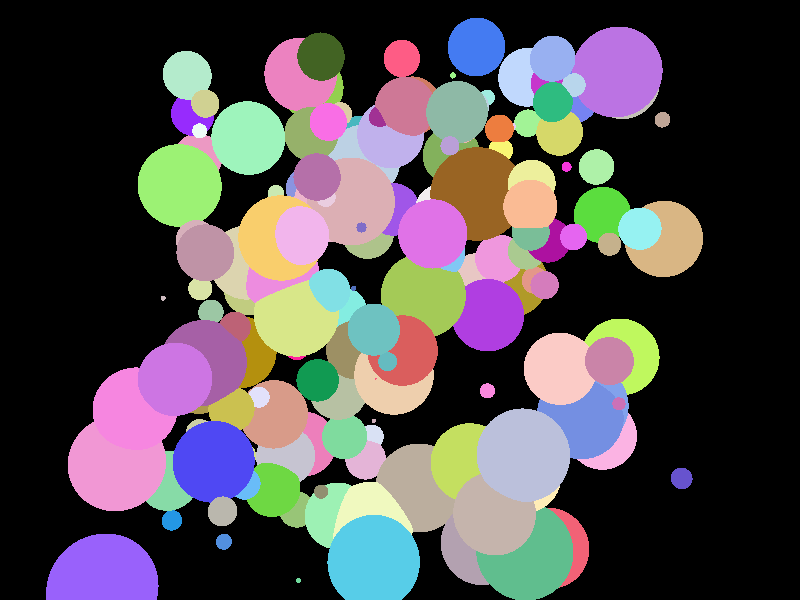 #include "colors.inc"

camera {
    location <0, 0, -5>
    look_at <0, 0, 0>
    angle 40
}

sphere {
    <-0.938154, 0.794167, 0.147941>, 0.0346609
    pigment {
        color rgb <0.844843, 0.98264, 0.933786>
    }
}

sphere {
    <-1.04843, -0.373512, -0.378219>, 0.0974097
    pigment {
        color rgb <0.480232, 0.309059, 0.374574>
    }
}

sphere {
    <0.255449, 0.716614, 0.439179>, 0.142871
    pigment {
        color rgb <0.225683, 0.437568, 0.107318>
    }
}

sphere {
    <-0.776956, 0.0520711, 0.672135>, 0.130182
    pigment {
        color rgb <0.532416, 0.602406, 0.21489>
    }
}

sphere {
    <0.788268, -0.449885, -0.318292>, 0.181682
    pigment {
        color rgb <0.225058, 0.362412, 0.839236>
    }
}

sphere {
    <-1.04991, 0.542431, 0.786068>, 0.0864324
    pigment {
        color rgb <0.706394, 0.491844, 0.34893>
    }
}

sphere {
    <1.03826, -0.553114, 0.858018>, 0.0287373
    pigment {
        color rgb <0.567153, 0.656687, 0.570975>
    }
}

sphere {
    <-0.627732, -0.749755, -1.1113>, 0.0520648
    pigment {
        color rgb <0.490161, 0.470942, 0.417493>
    }
}

sphere {
    <0.663215, 0.241673, -0.799861>, 0.0509095
    pigment {
        color rgb <0.783574, 0.12939, 0.8683>
    }
}

sphere {
    <-1.0228, -0.916784, 0.969442>, 0.0761585
    pigment {
        color rgb <0.278073, 0.18738, 0.110414>
    }
}

sphere {
    <0.450046, -0.63983, -0.983144>, 0.138761
    pigment {
        color rgb <0.999265, 0.848711, 0.471078>
    }
}

sphere {
    <0.6952, 0.100298, 0.647451>, 0.0694123
    pigment {
        color rgb <0.77668, 0.311622, 0.251141>
    }
}

sphere {
    <0.742649, -0.217058, -1.10162>, 0.0852327
    pigment {
        color rgb <0.589236, 0.230416, 0.393125>
    }
}

sphere {
    <-0.348157, -0.0348239, 0.147653>, 0.0596432
    pigment {
        color rgb <0.624711, 0.153414, 0.239625>
    }
}

sphere {
    <0.00657193, 0.862272, -1.08633>, 0.0650783
    pigment {
        color rgb <0.994813, 0.10716, 0.233685>
    }
}

sphere {
    <0.242483, 1.03205, 0.0381372>, 0.0139744
    pigment {
        color rgb <0.334147, 0.895564, 0.240234>
    }
}

sphere {
    <0.0877684, -0.854037, -0.011044>, 0.199116
    pigment {
        color rgb <0.496394, 0.425709, 0.340603>
    }
}

sphere {
    <-0.987533, 0.700345, 0.382583>, 0.115939
    pigment {
        color rgb <0.84111, 0.318069, 0.547344>
    }
}

sphere {
    <-0.759329, 0.291655, 0.459069>, 0.0215314
    pigment {
        color rgb <0.399026, 0.413811, 0.739083>
    }
}

sphere {
    <0.943466, 0.649297, -1.05038>, 0.027645
    pigment {
        color rgb <0.518431, 0.376803, 0.306667>
    }
}

sphere {
    <-0.280497, -0.693369, 0.567872>, 0.114033
    pigment {
        color rgb <0.212613, 0.708116, 0.342172>
    }
}

sphere {
    <-0.0326219, 0.45077, 0.460944>, 0.130532
    pigment {
        color rgb <0.349346, 0.0924599, 0.808804>
    }
}

sphere {
    <0.106277, 0.0204815, 0.0122435>, 0.193723
    pigment {
        color rgb <0.368994, 0.589223, 0.0955535>
    }
}

sphere {
    <-0.368199, -1.02228, -1.0054>, 0.00948681
    pigment {
        color rgb <0.168203, 0.713419, 0.346991>
    }
}

sphere {
    <-0.755739, 0.0876322, -0.0111849>, 0.0343466
    pigment {
        color rgb <0.0528752, 0.931884, 0.445482>
    }
}

sphere {
    <-0.331929, -0.809378, -0.371473>, 0.0299324
    pigment {
        color rgb <0.283454, 0.272786, 0.160974>
    }
}

sphere {
    <-0.293612, 0.0373669, -0.499112>, 0.0905686
    pigment {
        color rgb <0.220324, 0.748836, 0.785885>
    }
}

sphere {
    <-0.352124, 1.08703, -0.101517>, 0.105249
    pigment {
        color rgb <0.0537268, 0.125594, 0.0171934>
    }
}

sphere {
    <-0.104118, -0.34247, -0.239385>, 0.00352071
    pigment {
        color rgb <0.979249, 0.0961065, 0.208326>
    }
}

sphere {
    <0.178904, 0.398322, -0.149777>, 0.112763
    pigment {
        color rgb <0.884954, 0.846459, 0.859791>
    }
}

sphere {
    <-0.309943, -0.456429, 0.530853>, 0.1472
    pigment {
        color rgb <0.474484, 0.531117, 0.368267>
    }
}

sphere {
    <0.0233142, 0.880613, 0.0258337>, 0.139109
    pigment {
        color rgb <0.619601, 0.187965, 0.306686>
    }
}

sphere {
    <-0.826102, -0.0530384, -0.196639>, 0.0549086
    pigment {
        color rgb <0.332551, 0.570521, 0.371441>
    }
}

sphere {
    <0.113029, -0.0101105, 0.254894>, 0.17343
    pigment {
        color rgb <0.464592, 0.315937, 0.267765>
    }
}

sphere {
    <0.590159, 0.229785, 0.117968>, 0.0875549
    pigment {
        color rgb <0.400617, 0.58814, 0.277266>
    }
}

sphere {
    <-0.743141, 0.751404, -0.804606>, 0.0529908
    pigment {
        color rgb <0.627414, 0.638229, 0.2882>
    }
}

sphere {
    <-0.0436403, 0.771716, 0.114076>, 0.155797
    pigment {
        color rgb <0.524725, 0.438761, 0.837476>
    }
}

sphere {
    <0.162043, 0.142017, 0.968191>, 0.0321789
    pigment {
        color rgb <0.457162, 0.779147, 0.276051>
    }
}

sphere {
    <-0.407665, 0.76413, 0.0536452>, 0.123293
    pigment {
        color rgb <0.306414, 0.437581, 0.145554>
    }
}

sphere {
    <-1.06856, -1.03503, 0.14765>, 0.0470683
    pigment {
        color rgb <0.0177735, 0.307645, 0.777181>
    }
}

sphere {
    <1.10835, 1.07803, 0.451562>, 0.176175
    pigment {
        color rgb <0.549089, 0.535535, 0.477888>
    }
}

sphere {
    <0.868431, 0.258621, -1.02081>, 0.0765264
    pigment {
        color rgb <0.307049, 0.88576, 0.888532>
    }
}

sphere {
    <0.867063, 1.04462, 0.588068>, 0.149398
    pigment {
        color rgb <0.182806, 0.228704, 0.886485>
    }
}

sphere {
    <-0.372634, -0.778206, 0.956601>, 0.0622742
    pigment {
        color rgb <0.33503, 0.692277, 0.550927>
    }
}

sphere {
    <-0.851602, -0.278488, 0.860866>, 0.192023
    pigment {
        color rgb <0.454294, 0.280144, 0.00435963>
    }
}

sphere {
    <-0.0358631, 0.026315, 0.260407>, 0.0139472
    pigment {
        color rgb <0.241753, 0.523527, 0.954296>
    }
}

sphere {
    <-0.212264, -0.238874, 0.251421>, 0.140755
    pigment {
        color rgb <0.33941, 0.279231, 0.127028>
    }
}

sphere {
    <-0.233879, 0.331622, 0.113912>, 0.0727727
    pigment {
        color rgb <0.583386, 0.0399041, 0.365723>
    }
}

sphere {
    <-0.0823959, -0.540937, 0.785347>, 0.0456943
    pigment {
        color rgb <0.813486, 0.0687507, 0.109834>
    }
}

sphere {
    <0.597104, -0.256977, -0.900947>, 0.134819
    pigment {
        color rgb <0.966044, 0.598875, 0.563499>
    }
}

sphere {
    <0.285229, 0.945849, -0.897708>, 0.10701
    pigment {
        color rgb <0.0579565, 0.19763, 0.889611>
    }
}

sphere {
    <-0.461556, 1.05037, 0.112188>, 0.167852
    pigment {
        color rgb <0.83989, 0.224181, 0.527759>
    }
}

sphere {
    <0.443479, 0.763946, -0.0976148>, 0.0642254
    pigment {
        color rgb <0.847867, 0.203336, 0.0504761>
    }
}

sphere {
    <0.64771, 0.0930343, 0.264342>, 0.00590732
    pigment {
        color rgb <0.492289, 0.443315, 0.838786>
    }
}

sphere {
    <-0.942416, 0.997852, -0.129809>, 0.106393
    pigment {
        color rgb <0.45469, 0.830382, 0.604664>
    }
}

sphere {
    <0.282528, 0.433396, -0.000481464>, 0.0114559
    pigment {
        color rgb <0.435627, 0.937767, 0.941436>
    }
}

sphere {
    <0.184834, 0.572075, -0.93129>, 0.0349693
    pigment {
        color rgb <0.490068, 0.34478, 0.677574>
    }
}

sphere {
    <0.48228, 0.252005, -0.946968>, 0.0693487
    pigment {
        color rgb <0.194037, 0.515009, 0.313311>
    }
}

sphere {
    <-0.289644, -0.0509388, 0.745361>, 0.114812
    pigment {
        color rgb <0.231097, 0.846981, 0.756628>
    }
}

sphere {
    <0.766435, 0.806318, 0.278146>, 0.110957
    pigment {
        color rgb <0.67314, 0.689389, 0.140532>
    }
}

sphere {
    <0.438513, -0.0761123, 0.500222>, 0.181473
    pigment {
        color rgb <0.434234, 0.0481836, 0.751949>
    }
}

sphere {
    <0.623052, 0.808708, -0.518464>, 0.0805796
    pigment {
        color rgb <0.0272531, 0.501654, 0.216247>
    }
}

sphere {
    <-1.04261, 0.542553, 0.206822>, 0.195402
    pigment {
        color rgb <0.334538, 0.884186, 0.173264>
    }
}

sphere {
    <-0.60194, 0.33842, 0.581607>, 0.153599
    pigment {
        color rgb <0.776504, 0.378468, 0.840163>
    }
}

sphere {
    <1.0751, 0.249368, -0.514666>, 0.155829
    pigment {
        color rgb <0.690867, 0.464939, 0.232624>
    }
}

sphere {
    <-0.222992, 0.450567, 0.0196349>, 0.199772
    pigment {
        color rgb <0.718965, 0.430858, 0.454041>
    }
}

sphere {
    <0.337773, -0.764534, -1.06947>, 0.147221
    pigment {
        color rgb <0.556406, 0.456248, 0.413444>
    }
}

sphere {
    <-0.473731, 0.2478, -0.612972>, 0.170197
    pigment {
        color rgb <0.94982, 0.615338, 0.150696>
    }
}

sphere {
    <-0.982922, 0.882982, 0.214004>, 0.101413
    pigment {
        color rgb <0.309841, 0.0236947, 0.983363>
    }
}

sphere {
    <0.340402, -1.02162, -0.39866>, 0.16941
    pigment {
        color rgb <0.448148, 0.355697, 0.431737>
    }
}

sphere {
    <0.545828, 0.486539, -0.0790342>, 0.0415911
    pigment {
        color rgb <0.233377, 0.288554, 0.16887>
    }
}

sphere {
    <-0.14178, -0.658558, 0.977137>, 0.0122003
    pigment {
        color rgb <0.626047, 0.430112, 0.489792>
    }
}

sphere {
    <0.271666, 0.771995, -0.151438>, 0.0779824
    pigment {
        color rgb <0.854955, 0.446349, 0.416911>
    }
}

sphere {
    <-0.82513, -0.244911, 0.414442>, 0.0305004
    pigment {
        color rgb <0.235407, 0.107278, 0.36702>
    }
}

sphere {
    <-0.466655, -0.202441, 1.0363>, 0.0488989
    pigment {
        color rgb <0.254791, 0.418744, 0.792322>
    }
}

sphere {
    <-1.06036, -0.429005, -0.366594>, 0.0259457
    pigment {
        color rgb <0.74419, 0.180308, 0.950617>
    }
}

sphere {
    <0.0109073, -0.217254, -0.286283>, 0.151337
    pigment {
        color rgb <0.698132, 0.112359, 0.109968>
    }
}

sphere {
    <0.392288, 1.07837, -0.0985477>, 0.0523048
    pigment {
        color rgb <0.508056, 0.130112, 0.962499>
    }
}

sphere {
    <0.618512, 0.495891, -0.920415>, 0.0183952
    pigment {
        color rgb <0.908932, 0.036748, 0.723705>
    }
}

sphere {
    <0.451386, 0.672764, -0.0720029>, 0.0551824
    pigment {
        color rgb <0.945184, 0.921847, 0.172395>
    }
}

sphere {
    <0.622066, 0.0635935, -0.27327>, 0.0605356
    pigment {
        color rgb <0.668433, 0.200957, 0.504735>
    }
}

sphere {
    <0.758132, -0.489797, -0.372045>, 0.180862
    pigment {
        color rgb <0.173919, 0.273017, 0.758752>
    }
}

sphere {
    <-0.386994, -0.416513, 0.463295>, 0.00649725
    pigment {
        color rgb <0.370479, 0.0534324, 0.220129>
    }
}

sphere {
    <-0.701881, -0.172652, 1.02213>, 0.115275
    pigment {
        color rgb <0.90012, 0.481076, 0.246535>
    }
}

sphere {
    <0.301203, -0.70145, -0.277441>, 0.16953
    pigment {
        color rgb <0.550749, 0.740294, 0.116242>
    }
}

sphere {
    <-0.696284, -0.452944, -0.457595>, 0.0942915
    pigment {
        color rgb <0.59554, 0.531149, 0.0794059>
    }
}

sphere {
    <1.08765, 0.457575, 0.908186>, 0.151475
    pigment {
        color rgb <0.104804, 0.723508, 0.0475969>
    }
}

sphere {
    <0.973262, -0.410693, 0.871065>, 0.0447378
    pigment {
        color rgb <0.318712, 0.214788, 0.649278>
    }
}

sphere {
    <0.280316, -0.916742, -0.505968>, 0.0175032
    pigment {
        color rgb <0.703819, 0.893515, 0.834842>
    }
}

sphere {
    <-0.622645, 0.341004, 0.101308>, 0.0589163
    pigment {
        color rgb <0.946065, 0.796251, 0.803288>
    }
}

sphere {
    <-0.329268, 0.468993, 0.356039>, 0.187779
    pigment {
        color rgb <0.848049, 0.461135, 0.595678>
    }
}

sphere {
    <-0.499362, 0.110987, -0.424549>, 0.162737
    pigment {
        color rgb <0.847463, 0.264051, 0.735357>
    }
}

sphere {
    <0.624159, 0.25289, -0.369595>, 0.0946665
    pigment {
        color rgb <0.418749, 0.00576024, 0.350363>
    }
}

sphere {
    <-0.613083, -0.55621, 0.337303>, 0.165457
    pigment {
        color rgb <0.687807, 0.326465, 0.248459>
    }
}

sphere {
    <-0.667657, 0.714575, -0.158568>, 0.160917
    pigment {
        color rgb <0.340779, 0.907299, 0.501581>
    }
}

sphere {
    <0.425272, 0.990984, 0.365313>, 0.0381582
    pigment {
        color rgb <0.346684, 0.842225, 0.738263>
    }
}

sphere {
    <-0.853432, 0.121497, 0.559564>, 0.0190009
    pigment {
        color rgb <0.723692, 0.825477, 0.854321>
    }
}

sphere {
    <-0.202542, 0.584305, 0.769623>, 0.111938
    pigment {
        color rgb <0.860653, 0.242408, 0.454561>
    }
}

sphere {
    <0.338378, -0.910736, -0.826275>, 0.0098186
    pigment {
        color rgb <0.525393, 0.0914283, 0.31471>
    }
}

sphere {
    <-0.51748, -0.77911, 0.932195>, 0.173537
    pigment {
        color rgb <0.848782, 0.213124, 0.496374>
    }
}

sphere {
    <-0.709195, 0.172398, -0.993221>, 0.103736
    pigment {
        color rgb <0.51954, 0.289621, 0.381513>
    }
}

sphere {
    <-0.105965, -1.058, -0.568283>, 0.186053
    pigment {
        color rgb <0.0959247, 0.613106, 0.808162>
    }
}

sphere {
    <-0.188685, -0.875956, 1.03797>, 0.111549
    pigment {
        color rgb <0.773628, 0.457761, 0.678823>
    }
}

sphere {
    <0.507322, 0.449913, -0.764939>, 0.0915122
    pigment {
        color rgb <0.84643, 0.864418, 0.332741>
    }
}

sphere {
    <-0.986763, 0.0562954, 0.430461>, 0.0583937
    pigment {
        color rgb <0.690901, 0.771703, 0.383799>
    }
}

sphere {
    <-0.695241, -0.95667, -0.66069>, 0.0310385
    pigment {
        color rgb <0.0842208, 0.273712, 0.740838>
    }
}

sphere {
    <0.478349, 0.344038, -0.963548>, 0.0985565
    pigment {
        color rgb <0.953395, 0.495579, 0.296748>
    }
}

sphere {
    <-0.968368, -0.641723, 0.308162>, 0.0647408
    pigment {
        color rgb <0.616661, 0.61974, 0.369238>
    }
}

sphere {
    <0.99581, -0.258247, -0.0259065>, 0.174076
    pigment {
        color rgb <0.519357, 0.942649, 0.112412>
    }
}

sphere {
    <-0.344981, 0.789374, 0.583194>, 0.0684346
    pigment {
        color rgb <0.369552, 0.624642, 0.822416>
    }
}

sphere {
    <-0.430296, -0.0600555, -0.434988>, 0.175575
    pigment {
        color rgb <0.685263, 0.797495, 0.251055>
    }
}

sphere {
    <-0.156884, 0.29615, -0.521358>, 0.0204663
    pigment {
        color rgb <0.211353, 0.151754, 0.580257>
    }
}

sphere {
    <0.653272, 0.906078, 0.619056>, 0.0696764
    pigment {
        color rgb <0.361336, 0.894229, 0.305106>
    }
}

sphere {
    <-0.681873, -0.113591, -0.459227>, 0.0647354
    pigment {
        color rgb <0.507369, 0.121076, 0.18264>
    }
}

sphere {
    <-0.642338, 0.15714, -0.38991>, 0.155374
    pigment {
        color rgb <0.713167, 0.65682, 0.428615>
    }
}

sphere {
    <-0.0269812, -0.341784, 0.00794436>, 0.18111
    pigment {
        color rgb <0.855218, 0.626765, 0.417912>
    }
}

sphere {
    <-0.572263, 0.493571, 0.0727176>, 0.0385177
    pigment {
        color rgb <0.58366, 0.816506, 0.446935>
    }
}

sphere {
    <0.487035, -0.983379, -0.700958>, 0.188801
    pigment {
        color rgb <0.117376, 0.512785, 0.26977>
    }
}

sphere {
    <0.404651, -0.42212, 0.0905321>, 0.0350371
    pigment {
        color rgb <0.954754, 0.244588, 0.732519>
    }
}

sphere {
    <-0.813651, -0.287768, -1.02206>, 0.132359
    pigment {
        color rgb <0.607998, 0.17952, 0.76512>
    }
}

sphere {
    <0.331323, 0.874946, -0.0254438>, 0.0708945
    pigment {
        color rgb <0.491718, 0.63778, 0.737562>
    }
}

sphere {
    <-0.568291, -0.26777, 1.06345>, 0.0650524
    pigment {
        color rgb <0.99822, 0.0153221, 0.332425>
    }
}

sphere {
    <-0.132393, -1.00871, -0.0879458>, 0.191366
    pigment {
        color rgb <0.871862, 0.94656, 0.523434>
    }
}

sphere {
    <0.527203, 0.290144, -0.542303>, 0.0377552
    pigment {
        color rgb <0.390975, 0.26022, 0.873022>
    }
}

sphere {
    <-0.809186, -0.259519, -0.471525>, 0.176676
    pigment {
        color rgb <0.380281, 0.117435, 0.383572>
    }
}

sphere {
    <-0.302325, 0.449725, -0.988988>, 0.0860105
    pigment {
        color rgb <0.460665, 0.160957, 0.397059>
    }
}

sphere {
    <0.577456, 0.914858, -0.841717>, 0.0853441
    pigment {
        color rgb <0.313365, 0.435478, 0.877074>
    }
}

sphere {
    <0.50372, 0.211896, 0.587585>, 0.121514
    pigment {
        color rgb <0.864189, 0.309751, 0.725654>
    }
}

sphere {
    <-0.293292, -0.289091, 0.484712>, 0.023878
    pigment {
        color rgb <0.429688, 0.572929, 0.797537>
    }
}

sphere {
    <-0.318812, 0.91989, 0.586955>, 0.01674
    pigment {
        color rgb <0.620025, 0.0105446, 0.908635>
    }
}

sphere {
    <0.062045, 1.0069, 0.695273>, 0.151328
    pigment {
        color rgb <0.628178, 0.20235, 0.126519>
    }
}

sphere {
    <-0.699174, -0.608781, -0.871065>, 0.152034
    pigment {
        color rgb <0.0782905, 0.0656054, 0.900334>
    }
}

sphere {
    <0.634828, 0.255192, 0.899769>, 0.0616363
    pigment {
        color rgb <0.681178, 0.00892041, 0.699811>
    }
}

sphere {
    <0.618004, 1.08442, 0.340855>, 0.140298
    pigment {
        color rgb <0.525499, 0.68929, 0.981823>
    }
}

sphere {
    <1.101, -0.699149, -0.702573>, 0.0415912
    pigment {
        color rgb <0.134289, 0.0865288, 0.616951>
    }
}

sphere {
    <0.943165, 0.640083, 0.277439>, 0.084669
    pigment {
        color rgb <0.420701, 0.880166, 0.390921>
    }
}

sphere {
    <-1.05658, -1.03002, -1.08978>, 0.192753
    pigment {
        color rgb <0.31986, 0.119909, 0.968789>
    }
}

sphere {
    <0.546118, 0.847417, 0.354977>, 0.0188456
    pigment {
        color rgb <0.795394, 0.619994, 0.892555>
    }
}

sphere {
    <0.957027, 1.00749, -0.148208>, 0.196615
    pigment {
        color rgb <0.498165, 0.171266, 0.765929>
    }
}

sphere {
    <0.528531, -0.251849, -0.455732>, 0.00504366
    pigment {
        color rgb <0.353042, 0.0797618, 0.743807>
    }
}

sphere {
    <0.120276, 0.243542, -0.954684>, 0.127271
    pigment {
        color rgb <0.748516, 0.168888, 0.79794>
    }
}

sphere {
    <0.668808, -0.633165, 0.219485>, 0.0985755
    pigment {
        color rgb <0.399033, 0.978622, 0.0351786>
    }
}

sphere {
    <0.647204, -1.07773, -0.233304>, 0.171368
    pigment {
        color rgb <0.890808, 0.123325, 0.181804>
    }
}

sphere {
    <-0.284465, 0.395818, -0.787102>, 0.0378518
    pigment {
        color rgb <0.824833, 0.610021, 0.747554>
    }
}

sphere {
    <0.896759, -0.601512, -0.110467>, 0.154078
    pigment {
        color rgb <0.962662, 0.448844, 0.770972>
    }
}

sphere {
    <0.434321, -0.548028, -1.12437>, 0.163715
    pigment {
        color rgb <0.495721, 0.524181, 0.710485>
    }
}

sphere {
    <0.0816403, -0.86459, -0.0786035>, 0.0891693
    pigment {
        color rgb <0.824703, 0.838554, 0.148618>
    }
}

sphere {
    <-0.612988, 0.417663, 1.08336>, 0.107336
    pigment {
        color rgb <0.6566, 0.204821, 0.145138>
    }
}

sphere {
    <-0.0489892, -0.244693, -0.652439>, 0.0375798
    pigment {
        color rgb <0.130913, 0.498522, 0.52407>
    }
}

sphere {
    <-0.185528, 0.0470936, -0.59306>, 0.0107433
    pigment {
        color rgb <0.087245, 0.166535, 0.507648>
    }
}

sphere {
    <-0.459247, 0.0896696, 0.486074>, 0.0340722
    pigment {
        color rgb <0.366755, 0.329243, 0.185515>
    }
}

sphere {
    <-0.157355, -0.757233, 1.06908>, 0.067442
    pigment {
        color rgb <0.690533, 0.751485, 0.903229>
    }
}

sphere {
    <-0.101189, -0.114915, -0.746022>, 0.101059
    pigment {
        color rgb <0.155241, 0.538253, 0.533493>
    }
}

sphere {
    <-0.0728406, 0.828218, 0.0169507>, 0.0693733
    pigment {
        color rgb <0.356131, 0.0312387, 0.295642>
    }
}

sphere {
    <0.312996, 0.431122, -0.535473>, 0.189664
    pigment {
        color rgb <0.319585, 0.127285, 0.0171501>
    }
}

sphere {
    <-0.280776, -0.973059, -0.0555184>, 0.147868
    pigment {
        color rgb <0.334964, 0.882613, 0.45538>
    }
}

sphere {
    <0.872238, -0.41475, -0.621737>, 0.0260549
    pigment {
        color rgb <0.604725, 0.165128, 0.47572>
    }
}

sphere {
    <-0.47615, 0.571825, 0.635689>, 0.108802
    pigment {
        color rgb <0.255948, 0.297137, 0.749148>
    }
}

sphere {
    <-0.610464, -0.421714, -0.241648>, 0.0457617
    pigment {
        color rgb <0.758794, 0.755063, 0.964955>
    }
}

sphere {
    <-0.97478, -0.402329, -0.948847>, 0.152762
    pigment {
        color rgb <0.918233, 0.237685, 0.74266>
    }
}

sphere {
    <-0.311452, 0.775221, -0.2235>, 0.0813069
    pigment {
        color rgb <0.943496, 0.156226, 0.780141>
    }
}

sphere {
    <-0.385298, -0.376955, 0.14589>, 0.0992182
    pigment {
        color rgb <0.00539686, 0.324744, 0.0849052>
    }
}

sphere {
    <-0.298021, 0.930939, 0.486842>, 0.0587947
    pigment {
        color rgb <0.717573, 0.608491, 0.370946>
    }
}

sphere {
    <0.378701, -0.982581, -0.353486>, 0.121382
    pigment {
        color rgb <0.400636, 0.191376, 0.428944>
    }
}

sphere {
    <-0.99544, -0.433885, 0.459015>, 0.133017
    pigment {
        color rgb <0.417481, 0.323752, 0.0717911>
    }
}

sphere {
    <-0.228338, 0.956061, 1.1112>, 0.0710018
    pigment {
        color rgb <0.0655462, 0.471399, 0.520197>
    }
}

sphere {
    <-1.10051, 0.753344, 0.888914>, 0.0351316
    pigment {
        color rgb <0.357968, 0.615116, 0.747961>
    }
}

sphere {
    <0.81152, -0.711883, 0.130028>, 0.00796708
    pigment {
        color rgb <0.354278, 0.0654868, 0.118329>
    }
}

sphere {
    <-0.307968, 0.0803714, 0.0889832>, 0.0454592
    pigment {
        color rgb <0.999692, 0.73073, 0.798427>
    }
}

sphere {
    <-0.720002, -0.855338, 0.0999922>, 0.0722338
    pigment {
        color rgb <0.142246, 0.503798, 0.934752>
    }
}

sphere {
    <-0.722118, -0.718251, 0.0467773>, 0.0609594
    pigment {
        color rgb <0.638712, 0.730335, 0.260037>
    }
}

sphere {
    <-0.664237, 0.305279, 0.997872>, 0.0465209
    pigment {
        color rgb <0.234936, 0.484866, 0.872864>
    }
}

sphere {
    <-0.391505, 0.251396, -0.708137>, 0.114922
    pigment {
        color rgb <0.888418, 0.459877, 0.836815>
    }
}

sphere {
    <0.694405, 1.01001, 0.0996906>, 0.0874604
    pigment {
        color rgb <0.562382, 0.0373767, 0.601027>
    }
}

sphere {
    <-1.06431, -0.614996, -0.860668>, 0.179452
    pigment {
        color rgb <0.883662, 0.308077, 0.655045>
    }
}

sphere {
    <-0.896232, 0.00702537, -0.8414>, 0.0095216
    pigment {
        color rgb <0.614401, 0.500635, 0.531265>
    }
}

sphere {
    <-0.184831, 0.709101, 0.608>, 0.185255
    pigment {
        color rgb <0.501601, 0.639707, 0.776773>
    }
}

sphere {
    <-1.04608, 0.77077, 0.474631>, 0.00516746
    pigment {
        color rgb <0.849256, 0.207994, 0.602078>
    }
}

sphere {
    <0.502697, -0.88755, 0.941024>, 0.182162
    pigment {
        color rgb <0.0260058, 0.53536, 0.950824>
    }
}

sphere {
    <-0.328848, 0.56341, 0.314277>, 0.0219348
    pigment {
        color rgb <0.440259, 0.780837, 0.132806>
    }
}

sphere {
    <0.401552, 0.105163, 0.754598>, 0.14045
    pigment {
        color rgb <0.804926, 0.570058, 0.550521>
    }
}

sphere {
    <0.619049, 0.102914, 1.07929>, 0.196303
    pigment {
        color rgb <0.432103, 0.321226, 0.0209491>
    }
}

sphere {
    <-0.35467, -0.22654, 1.08442>, 0.0183384
    pigment {
        color rgb <0.645948, 0.802224, 0.573593>
    }
}

sphere {
    <-0.452516, 1.09262, 0.635981>, 0.162747
    pigment {
        color rgb <0.292915, 0.633766, 0.077099>
    }
}

sphere {
    <-0.578942, -0.793832, 0.565037>, 0.148582
    pigment {
        color rgb <0.566708, 0.553477, 0.638924>
    }
}

sphere {
    <0.426135, 0.472465, -0.316614>, 0.0833251
    pigment {
        color rgb <0.550706, 0.292819, 0.793848>
    }
}

sphere {
    <-0.17484, 0.36637, 0.938932>, 0.143249
    pigment {
        color rgb <0.422564, 0.543641, 0.256381>
    }
}

sphere {
    <-1.1205, 0.657771, 0.736562>, 0.0153291
    pigment {
        color rgb <0.182118, 0.680089, 0.479986>
    }
}

sphere {
    <-0.538713, -1.09926, 0.750419>, 0.0926786
    pigment {
        color rgb <0.314344, 0.561111, 0.185914>
    }
}

sphere {
    <0.236992, 0.781675, -0.432779>, 0.128006
    pigment {
        color rgb <0.272084, 0.482724, 0.37988>
    }
}

sphere {
    <-0.75426, 0.221208, -0.924419>, 0.0755385
    pigment {
        color rgb <0.676009, 0.433525, 0.496561>
    }
}

sphere {
    <0.705109, 0.873893, -0.53996>, 0.0477262
    pigment {
        color rgb <0.478248, 0.671269, 0.837202>
    }
}

sphere {
    <0.546381, -1.09121, 0.0591689>, 0.0948383
    pigment {
        color rgb <0.663899, 0.485229, 0.44188>
    }
}

sphere {
    <-0.633982, -0.940969, 0.466549>, 0.138412
    pigment {
        color rgb <0.157243, 0.688408, 0.0569272>
    }
}

sphere {
    <0.185555, 0.210682, -0.0387677>, 0.108512
    pigment {
        color rgb <0.220566, 0.568241, 0.902107>
    }
}

sphere {
    <1.00968, 0.269337, 0.294584>, 0.0556696
    pigment {
        color rgb <0.556847, 0.439626, 0.263837>
    }
}

sphere {
    <-0.941627, -0.736176, -0.530167>, 0.121329
    pigment {
        color rgb <0.242926, 0.706937, 0.384737>
    }
}

sphere {
    <-0.88963, -0.529576, 0.845122>, 0.0526073
    pigment {
        color rgb <0.242578, 0.0610258, 0.972322>
    }
}

sphere {
    <0.787822, -0.764904, 1.10253>, 0.0340572
    pigment {
        color rgb <0.259931, 0.855992, 0.0929957>
    }
}

sphere {
    <0.958987, 1.11308, 0.328777>, 0.124965
    pigment {
        color rgb <0.711689, 0.503283, 0.893361>
    }
}

light_source {
    <-5, -5, -4>,
    color White
}

